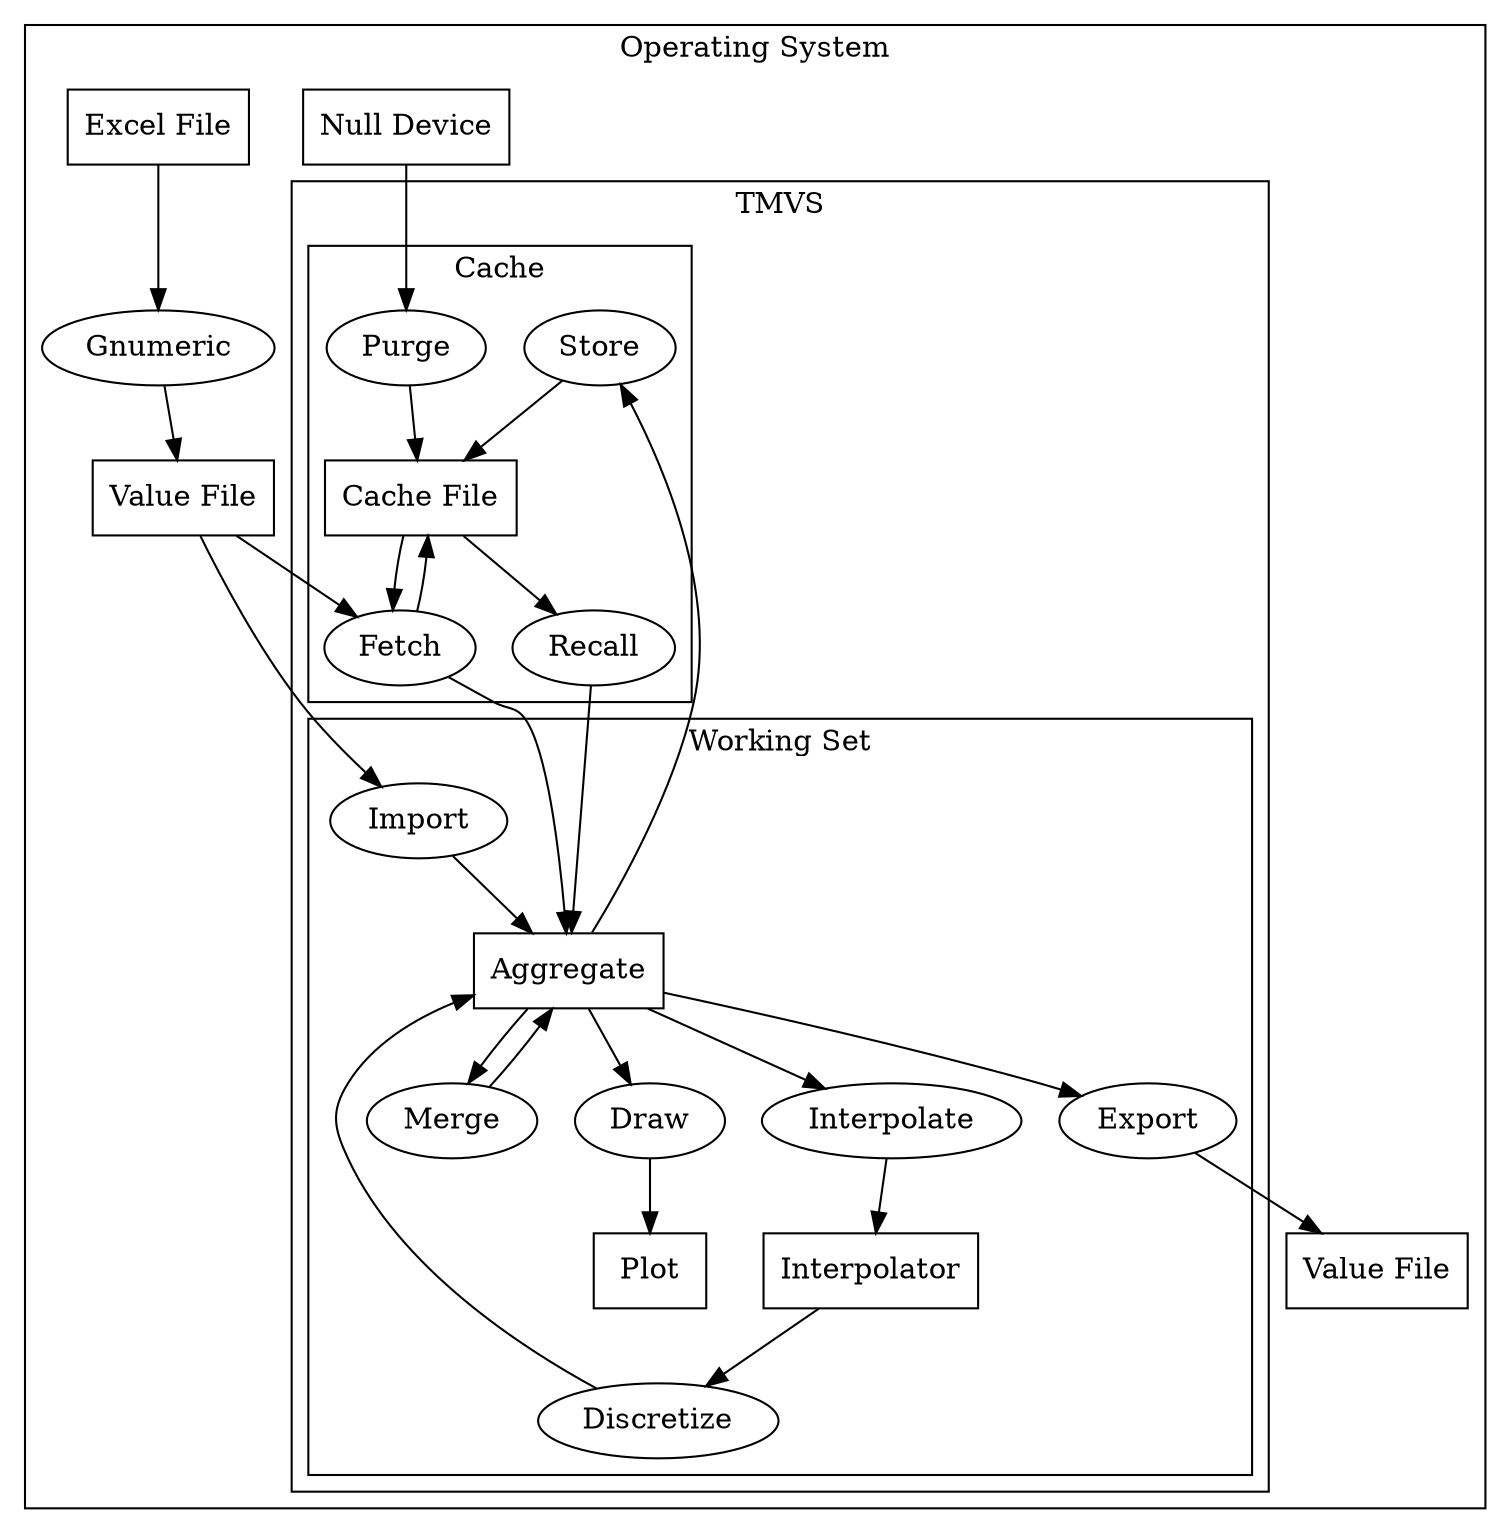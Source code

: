 digraph {
  subgraph cluster_os {
    label = "Operating System"

    node [shape = box]
    null [label = "Null Device"]
    xlsr [label = "Excel File"]
    csvr [label = "Value File"]
    csvw [label = "Value File"]

    node [shape = oval]
    gnumeric [label = "Gnumeric"]

    subgraph cluster_tmvs {
      label = "TMVS"

      subgraph cluster_ws {
        label = "Working Set"

        node [shape = box]
        aggr [label = "Aggregate"]
        interp [label = "Interpolator"]
        plot [label = "Plot"]

        node [shape = oval]
        import [label = "Import"]
        export [label = "Export"]
        merge [label = "Merge"]
        interpolate [label = "Interpolate"]
        discretize [label = "Discretize"]
        draw [label = "Draw"]
      }

      subgraph cluster_cache {
        label = "Cache"

        node [shape = box]
        cache [label = "Cache File"]

        node [shape = oval]
        store [label = "Store"]
        recall [label = "Recall"]
        fetch [label = "Fetch"]
        purge [label = "Purge"]
      }
    }
  }

  xlsr -> gnumeric -> csvr
  csvr -> import -> aggr
  aggr -> export -> csvw
  aggr -> merge -> aggr
  aggr -> interpolate -> interp
  interp -> discretize -> aggr
  aggr -> draw -> plot
  aggr -> store -> cache
  cache -> recall -> aggr
  csvr -> fetch -> aggr
  cache -> fetch -> cache
  null -> purge -> cache

  fetch -> import [style = invis]
  recall -> import [style = invis]
}
